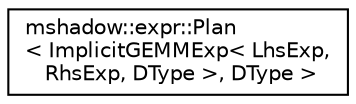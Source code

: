 digraph "Graphical Class Hierarchy"
{
 // LATEX_PDF_SIZE
  edge [fontname="Helvetica",fontsize="10",labelfontname="Helvetica",labelfontsize="10"];
  node [fontname="Helvetica",fontsize="10",shape=record];
  rankdir="LR";
  Node0 [label="mshadow::expr::Plan\l\< ImplicitGEMMExp\< LhsExp,\l RhsExp, DType \>, DType \>",height=0.2,width=0.4,color="black", fillcolor="white", style="filled",URL="$structmshadow_1_1expr_1_1Plan_3_01ImplicitGEMMExp_3_01LhsExp_00_01RhsExp_00_01DType_01_4_00_01DType_01_4.html",tooltip=" "];
}
